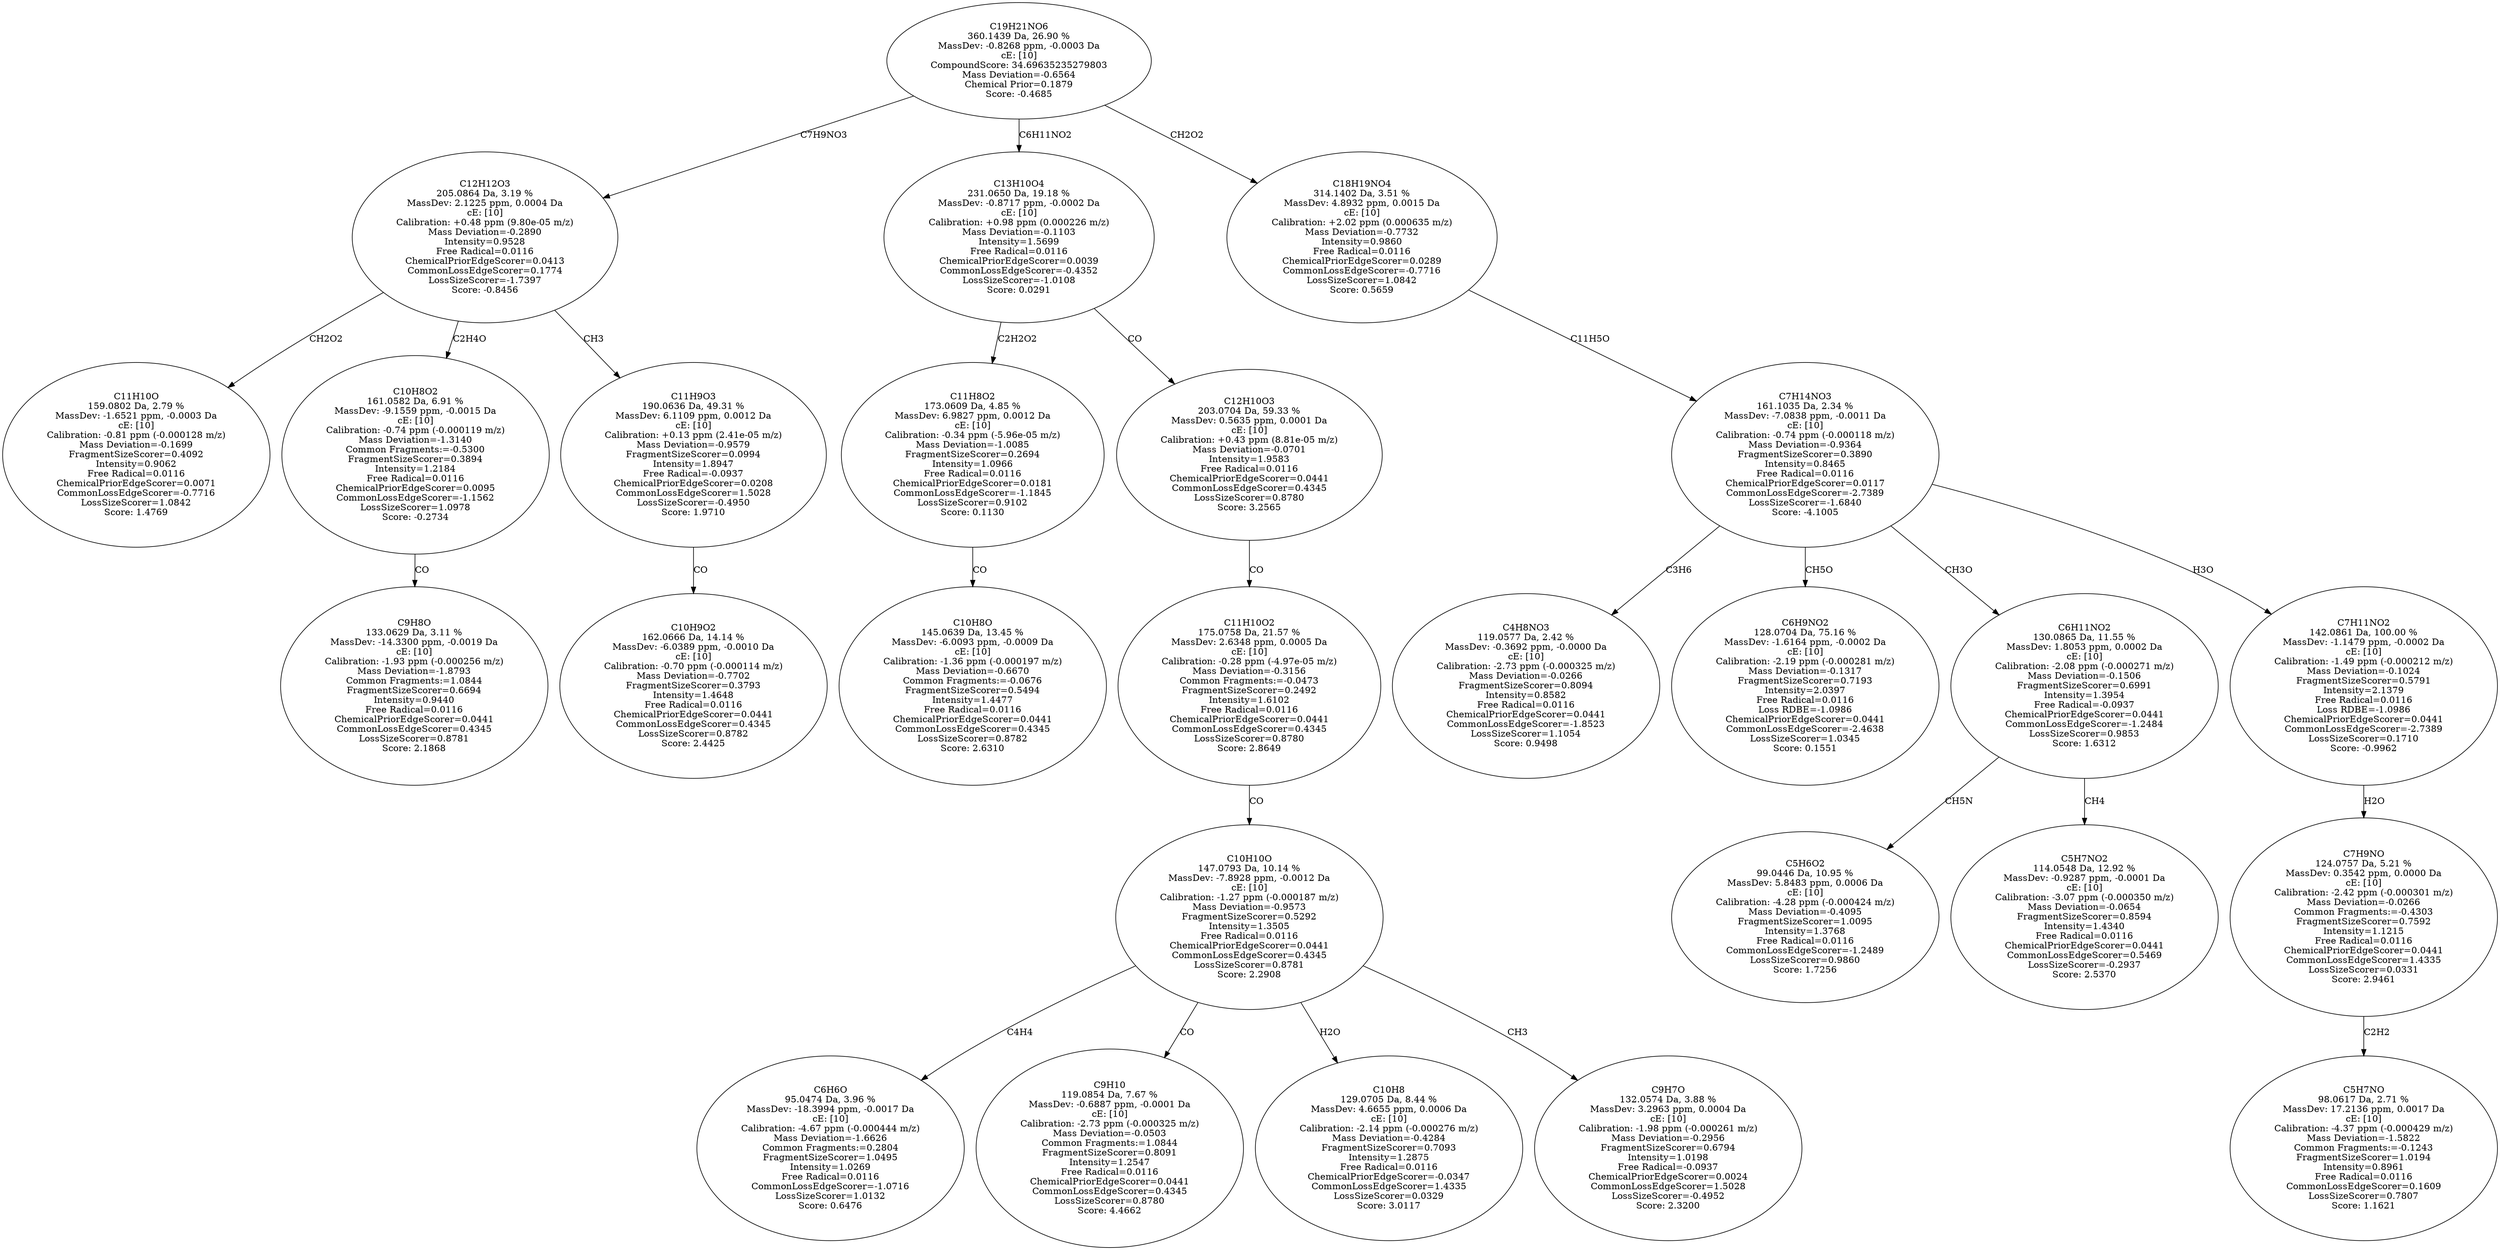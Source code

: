 strict digraph {
v1 [label="C11H10O\n159.0802 Da, 2.79 %\nMassDev: -1.6521 ppm, -0.0003 Da\ncE: [10]\nCalibration: -0.81 ppm (-0.000128 m/z)\nMass Deviation=-0.1699\nFragmentSizeScorer=0.4092\nIntensity=0.9062\nFree Radical=0.0116\nChemicalPriorEdgeScorer=0.0071\nCommonLossEdgeScorer=-0.7716\nLossSizeScorer=1.0842\nScore: 1.4769"];
v2 [label="C9H8O\n133.0629 Da, 3.11 %\nMassDev: -14.3300 ppm, -0.0019 Da\ncE: [10]\nCalibration: -1.93 ppm (-0.000256 m/z)\nMass Deviation=-1.8793\nCommon Fragments:=1.0844\nFragmentSizeScorer=0.6694\nIntensity=0.9440\nFree Radical=0.0116\nChemicalPriorEdgeScorer=0.0441\nCommonLossEdgeScorer=0.4345\nLossSizeScorer=0.8781\nScore: 2.1868"];
v3 [label="C10H8O2\n161.0582 Da, 6.91 %\nMassDev: -9.1559 ppm, -0.0015 Da\ncE: [10]\nCalibration: -0.74 ppm (-0.000119 m/z)\nMass Deviation=-1.3140\nCommon Fragments:=-0.5300\nFragmentSizeScorer=0.3894\nIntensity=1.2184\nFree Radical=0.0116\nChemicalPriorEdgeScorer=0.0095\nCommonLossEdgeScorer=-1.1562\nLossSizeScorer=1.0978\nScore: -0.2734"];
v4 [label="C10H9O2\n162.0666 Da, 14.14 %\nMassDev: -6.0389 ppm, -0.0010 Da\ncE: [10]\nCalibration: -0.70 ppm (-0.000114 m/z)\nMass Deviation=-0.7702\nFragmentSizeScorer=0.3793\nIntensity=1.4648\nFree Radical=0.0116\nChemicalPriorEdgeScorer=0.0441\nCommonLossEdgeScorer=0.4345\nLossSizeScorer=0.8782\nScore: 2.4425"];
v5 [label="C11H9O3\n190.0636 Da, 49.31 %\nMassDev: 6.1109 ppm, 0.0012 Da\ncE: [10]\nCalibration: +0.13 ppm (2.41e-05 m/z)\nMass Deviation=-0.9579\nFragmentSizeScorer=0.0994\nIntensity=1.8947\nFree Radical=-0.0937\nChemicalPriorEdgeScorer=0.0208\nCommonLossEdgeScorer=1.5028\nLossSizeScorer=-0.4950\nScore: 1.9710"];
v6 [label="C12H12O3\n205.0864 Da, 3.19 %\nMassDev: 2.1225 ppm, 0.0004 Da\ncE: [10]\nCalibration: +0.48 ppm (9.80e-05 m/z)\nMass Deviation=-0.2890\nIntensity=0.9528\nFree Radical=0.0116\nChemicalPriorEdgeScorer=0.0413\nCommonLossEdgeScorer=0.1774\nLossSizeScorer=-1.7397\nScore: -0.8456"];
v7 [label="C10H8O\n145.0639 Da, 13.45 %\nMassDev: -6.0093 ppm, -0.0009 Da\ncE: [10]\nCalibration: -1.36 ppm (-0.000197 m/z)\nMass Deviation=-0.6670\nCommon Fragments:=-0.0676\nFragmentSizeScorer=0.5494\nIntensity=1.4477\nFree Radical=0.0116\nChemicalPriorEdgeScorer=0.0441\nCommonLossEdgeScorer=0.4345\nLossSizeScorer=0.8782\nScore: 2.6310"];
v8 [label="C11H8O2\n173.0609 Da, 4.85 %\nMassDev: 6.9827 ppm, 0.0012 Da\ncE: [10]\nCalibration: -0.34 ppm (-5.96e-05 m/z)\nMass Deviation=-1.0085\nFragmentSizeScorer=0.2694\nIntensity=1.0966\nFree Radical=0.0116\nChemicalPriorEdgeScorer=0.0181\nCommonLossEdgeScorer=-1.1845\nLossSizeScorer=0.9102\nScore: 0.1130"];
v9 [label="C6H6O\n95.0474 Da, 3.96 %\nMassDev: -18.3994 ppm, -0.0017 Da\ncE: [10]\nCalibration: -4.67 ppm (-0.000444 m/z)\nMass Deviation=-1.6626\nCommon Fragments:=0.2804\nFragmentSizeScorer=1.0495\nIntensity=1.0269\nFree Radical=0.0116\nCommonLossEdgeScorer=-1.0716\nLossSizeScorer=1.0132\nScore: 0.6476"];
v10 [label="C9H10\n119.0854 Da, 7.67 %\nMassDev: -0.6887 ppm, -0.0001 Da\ncE: [10]\nCalibration: -2.73 ppm (-0.000325 m/z)\nMass Deviation=-0.0503\nCommon Fragments:=1.0844\nFragmentSizeScorer=0.8091\nIntensity=1.2547\nFree Radical=0.0116\nChemicalPriorEdgeScorer=0.0441\nCommonLossEdgeScorer=0.4345\nLossSizeScorer=0.8780\nScore: 4.4662"];
v11 [label="C10H8\n129.0705 Da, 8.44 %\nMassDev: 4.6655 ppm, 0.0006 Da\ncE: [10]\nCalibration: -2.14 ppm (-0.000276 m/z)\nMass Deviation=-0.4284\nFragmentSizeScorer=0.7093\nIntensity=1.2875\nFree Radical=0.0116\nChemicalPriorEdgeScorer=-0.0347\nCommonLossEdgeScorer=1.4335\nLossSizeScorer=0.0329\nScore: 3.0117"];
v12 [label="C9H7O\n132.0574 Da, 3.88 %\nMassDev: 3.2963 ppm, 0.0004 Da\ncE: [10]\nCalibration: -1.98 ppm (-0.000261 m/z)\nMass Deviation=-0.2956\nFragmentSizeScorer=0.6794\nIntensity=1.0198\nFree Radical=-0.0937\nChemicalPriorEdgeScorer=0.0024\nCommonLossEdgeScorer=1.5028\nLossSizeScorer=-0.4952\nScore: 2.3200"];
v13 [label="C10H10O\n147.0793 Da, 10.14 %\nMassDev: -7.8928 ppm, -0.0012 Da\ncE: [10]\nCalibration: -1.27 ppm (-0.000187 m/z)\nMass Deviation=-0.9573\nFragmentSizeScorer=0.5292\nIntensity=1.3505\nFree Radical=0.0116\nChemicalPriorEdgeScorer=0.0441\nCommonLossEdgeScorer=0.4345\nLossSizeScorer=0.8781\nScore: 2.2908"];
v14 [label="C11H10O2\n175.0758 Da, 21.57 %\nMassDev: 2.6348 ppm, 0.0005 Da\ncE: [10]\nCalibration: -0.28 ppm (-4.97e-05 m/z)\nMass Deviation=-0.3156\nCommon Fragments:=-0.0473\nFragmentSizeScorer=0.2492\nIntensity=1.6102\nFree Radical=0.0116\nChemicalPriorEdgeScorer=0.0441\nCommonLossEdgeScorer=0.4345\nLossSizeScorer=0.8780\nScore: 2.8649"];
v15 [label="C12H10O3\n203.0704 Da, 59.33 %\nMassDev: 0.5635 ppm, 0.0001 Da\ncE: [10]\nCalibration: +0.43 ppm (8.81e-05 m/z)\nMass Deviation=-0.0701\nIntensity=1.9583\nFree Radical=0.0116\nChemicalPriorEdgeScorer=0.0441\nCommonLossEdgeScorer=0.4345\nLossSizeScorer=0.8780\nScore: 3.2565"];
v16 [label="C13H10O4\n231.0650 Da, 19.18 %\nMassDev: -0.8717 ppm, -0.0002 Da\ncE: [10]\nCalibration: +0.98 ppm (0.000226 m/z)\nMass Deviation=-0.1103\nIntensity=1.5699\nFree Radical=0.0116\nChemicalPriorEdgeScorer=0.0039\nCommonLossEdgeScorer=-0.4352\nLossSizeScorer=-1.0108\nScore: 0.0291"];
v17 [label="C4H8NO3\n119.0577 Da, 2.42 %\nMassDev: -0.3692 ppm, -0.0000 Da\ncE: [10]\nCalibration: -2.73 ppm (-0.000325 m/z)\nMass Deviation=-0.0266\nFragmentSizeScorer=0.8094\nIntensity=0.8582\nFree Radical=0.0116\nChemicalPriorEdgeScorer=0.0441\nCommonLossEdgeScorer=-1.8523\nLossSizeScorer=1.1054\nScore: 0.9498"];
v18 [label="C6H9NO2\n128.0704 Da, 75.16 %\nMassDev: -1.6164 ppm, -0.0002 Da\ncE: [10]\nCalibration: -2.19 ppm (-0.000281 m/z)\nMass Deviation=-0.1317\nFragmentSizeScorer=0.7193\nIntensity=2.0397\nFree Radical=0.0116\nLoss RDBE=-1.0986\nChemicalPriorEdgeScorer=0.0441\nCommonLossEdgeScorer=-2.4638\nLossSizeScorer=1.0345\nScore: 0.1551"];
v19 [label="C5H6O2\n99.0446 Da, 10.95 %\nMassDev: 5.8483 ppm, 0.0006 Da\ncE: [10]\nCalibration: -4.28 ppm (-0.000424 m/z)\nMass Deviation=-0.4095\nFragmentSizeScorer=1.0095\nIntensity=1.3768\nFree Radical=0.0116\nCommonLossEdgeScorer=-1.2489\nLossSizeScorer=0.9860\nScore: 1.7256"];
v20 [label="C5H7NO2\n114.0548 Da, 12.92 %\nMassDev: -0.9287 ppm, -0.0001 Da\ncE: [10]\nCalibration: -3.07 ppm (-0.000350 m/z)\nMass Deviation=-0.0654\nFragmentSizeScorer=0.8594\nIntensity=1.4340\nFree Radical=0.0116\nChemicalPriorEdgeScorer=0.0441\nCommonLossEdgeScorer=0.5469\nLossSizeScorer=-0.2937\nScore: 2.5370"];
v21 [label="C6H11NO2\n130.0865 Da, 11.55 %\nMassDev: 1.8053 ppm, 0.0002 Da\ncE: [10]\nCalibration: -2.08 ppm (-0.000271 m/z)\nMass Deviation=-0.1506\nFragmentSizeScorer=0.6991\nIntensity=1.3954\nFree Radical=-0.0937\nChemicalPriorEdgeScorer=0.0441\nCommonLossEdgeScorer=-1.2484\nLossSizeScorer=0.9853\nScore: 1.6312"];
v22 [label="C5H7NO\n98.0617 Da, 2.71 %\nMassDev: 17.2136 ppm, 0.0017 Da\ncE: [10]\nCalibration: -4.37 ppm (-0.000429 m/z)\nMass Deviation=-1.5822\nCommon Fragments:=-0.1243\nFragmentSizeScorer=1.0194\nIntensity=0.8961\nFree Radical=0.0116\nCommonLossEdgeScorer=0.1609\nLossSizeScorer=0.7807\nScore: 1.1621"];
v23 [label="C7H9NO\n124.0757 Da, 5.21 %\nMassDev: 0.3542 ppm, 0.0000 Da\ncE: [10]\nCalibration: -2.42 ppm (-0.000301 m/z)\nMass Deviation=-0.0266\nCommon Fragments:=-0.4303\nFragmentSizeScorer=0.7592\nIntensity=1.1215\nFree Radical=0.0116\nChemicalPriorEdgeScorer=0.0441\nCommonLossEdgeScorer=1.4335\nLossSizeScorer=0.0331\nScore: 2.9461"];
v24 [label="C7H11NO2\n142.0861 Da, 100.00 %\nMassDev: -1.1479 ppm, -0.0002 Da\ncE: [10]\nCalibration: -1.49 ppm (-0.000212 m/z)\nMass Deviation=-0.1024\nFragmentSizeScorer=0.5791\nIntensity=2.1379\nFree Radical=0.0116\nLoss RDBE=-1.0986\nChemicalPriorEdgeScorer=0.0441\nCommonLossEdgeScorer=-2.7389\nLossSizeScorer=0.1710\nScore: -0.9962"];
v25 [label="C7H14NO3\n161.1035 Da, 2.34 %\nMassDev: -7.0838 ppm, -0.0011 Da\ncE: [10]\nCalibration: -0.74 ppm (-0.000118 m/z)\nMass Deviation=-0.9364\nFragmentSizeScorer=0.3890\nIntensity=0.8465\nFree Radical=0.0116\nChemicalPriorEdgeScorer=0.0117\nCommonLossEdgeScorer=-2.7389\nLossSizeScorer=-1.6840\nScore: -4.1005"];
v26 [label="C18H19NO4\n314.1402 Da, 3.51 %\nMassDev: 4.8932 ppm, 0.0015 Da\ncE: [10]\nCalibration: +2.02 ppm (0.000635 m/z)\nMass Deviation=-0.7732\nIntensity=0.9860\nFree Radical=0.0116\nChemicalPriorEdgeScorer=0.0289\nCommonLossEdgeScorer=-0.7716\nLossSizeScorer=1.0842\nScore: 0.5659"];
v27 [label="C19H21NO6\n360.1439 Da, 26.90 %\nMassDev: -0.8268 ppm, -0.0003 Da\ncE: [10]\nCompoundScore: 34.69635235279803\nMass Deviation=-0.6564\nChemical Prior=0.1879\nScore: -0.4685"];
v6 -> v1 [label="CH2O2"];
v3 -> v2 [label="CO"];
v6 -> v3 [label="C2H4O"];
v5 -> v4 [label="CO"];
v6 -> v5 [label="CH3"];
v27 -> v6 [label="C7H9NO3"];
v8 -> v7 [label="CO"];
v16 -> v8 [label="C2H2O2"];
v13 -> v9 [label="C4H4"];
v13 -> v10 [label="CO"];
v13 -> v11 [label="H2O"];
v13 -> v12 [label="CH3"];
v14 -> v13 [label="CO"];
v15 -> v14 [label="CO"];
v16 -> v15 [label="CO"];
v27 -> v16 [label="C6H11NO2"];
v25 -> v17 [label="C3H6"];
v25 -> v18 [label="CH5O"];
v21 -> v19 [label="CH5N"];
v21 -> v20 [label="CH4"];
v25 -> v21 [label="CH3O"];
v23 -> v22 [label="C2H2"];
v24 -> v23 [label="H2O"];
v25 -> v24 [label="H3O"];
v26 -> v25 [label="C11H5O"];
v27 -> v26 [label="CH2O2"];
}